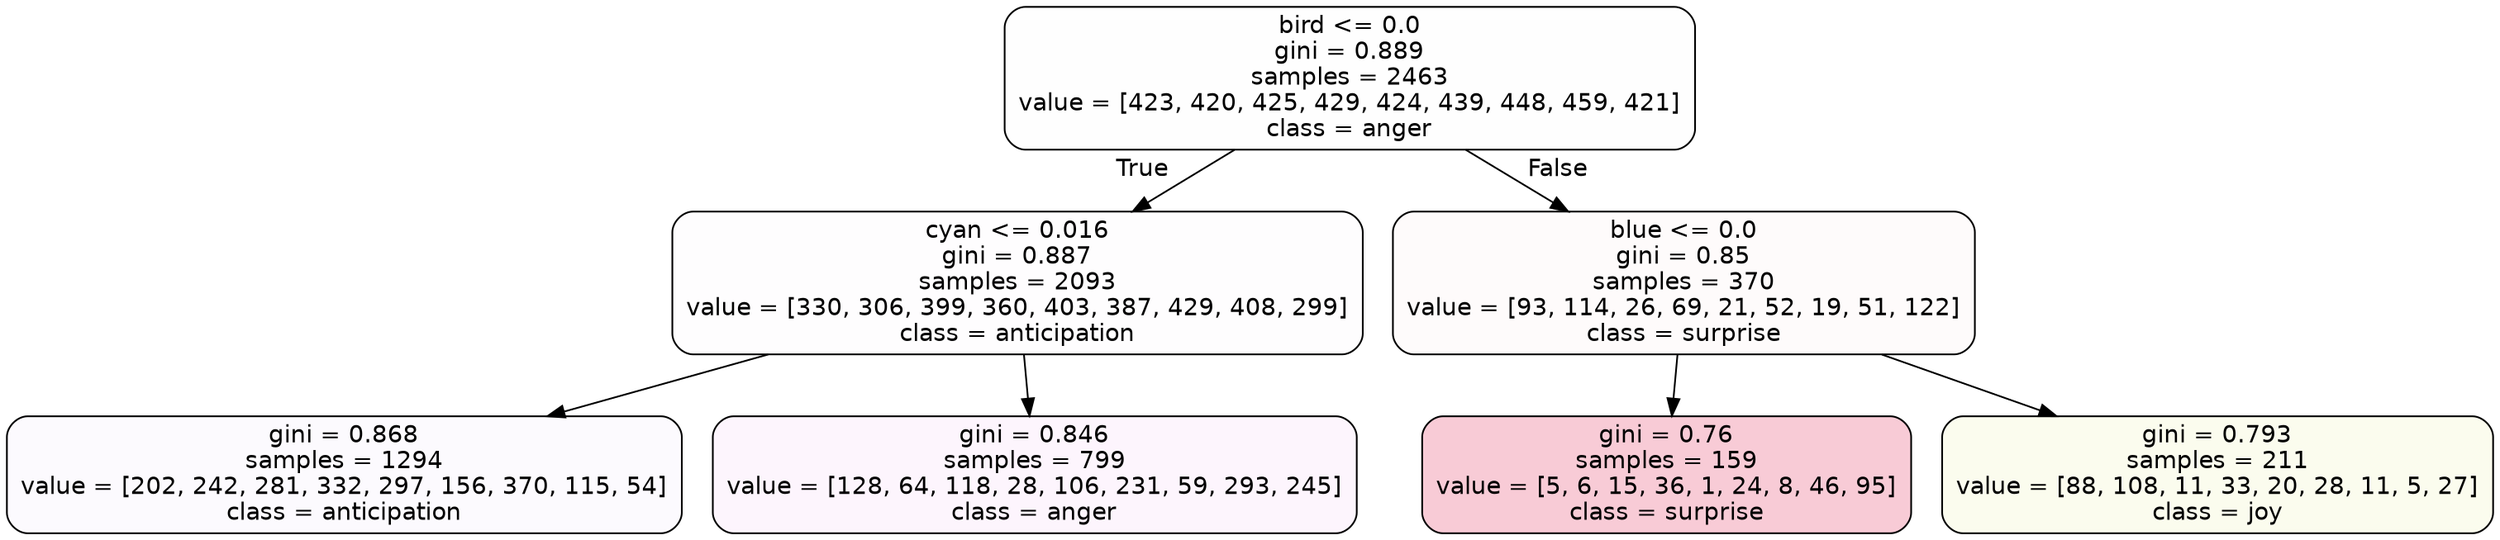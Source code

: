 digraph Tree {
node [shape=box, style="filled, rounded", color="black", fontname=helvetica] ;
edge [fontname=helvetica] ;
0 [label="bird <= 0.0\ngini = 0.889\nsamples = 2463\nvalue = [423, 420, 425, 429, 424, 439, 448, 459, 421]\nclass = anger", fillcolor="#e539d701"] ;
1 [label="cyan <= 0.016\ngini = 0.887\nsamples = 2093\nvalue = [330, 306, 399, 360, 403, 387, 429, 408, 299]\nclass = anticipation", fillcolor="#8139e502"] ;
0 -> 1 [labeldistance=2.5, labelangle=45, headlabel="True"] ;
2 [label="gini = 0.868\nsamples = 1294\nvalue = [202, 242, 281, 332, 297, 156, 370, 115, 54]\nclass = anticipation", fillcolor="#8139e506"] ;
1 -> 2 ;
3 [label="gini = 0.846\nsamples = 799\nvalue = [128, 64, 118, 28, 106, 231, 59, 293, 245]\nclass = anger", fillcolor="#e539d70c"] ;
1 -> 3 ;
4 [label="blue <= 0.0\ngini = 0.85\nsamples = 370\nvalue = [93, 114, 26, 69, 21, 52, 19, 51, 122]\nclass = surprise", fillcolor="#e5396405"] ;
0 -> 4 [labeldistance=2.5, labelangle=-45, headlabel="False"] ;
5 [label="gini = 0.76\nsamples = 159\nvalue = [5, 6, 15, 36, 1, 24, 8, 46, 95]\nclass = surprise", fillcolor="#e5396442"] ;
4 -> 5 ;
6 [label="gini = 0.793\nsamples = 211\nvalue = [88, 108, 11, 33, 20, 28, 11, 5, 27]\nclass = joy", fillcolor="#d7e53915"] ;
4 -> 6 ;
}